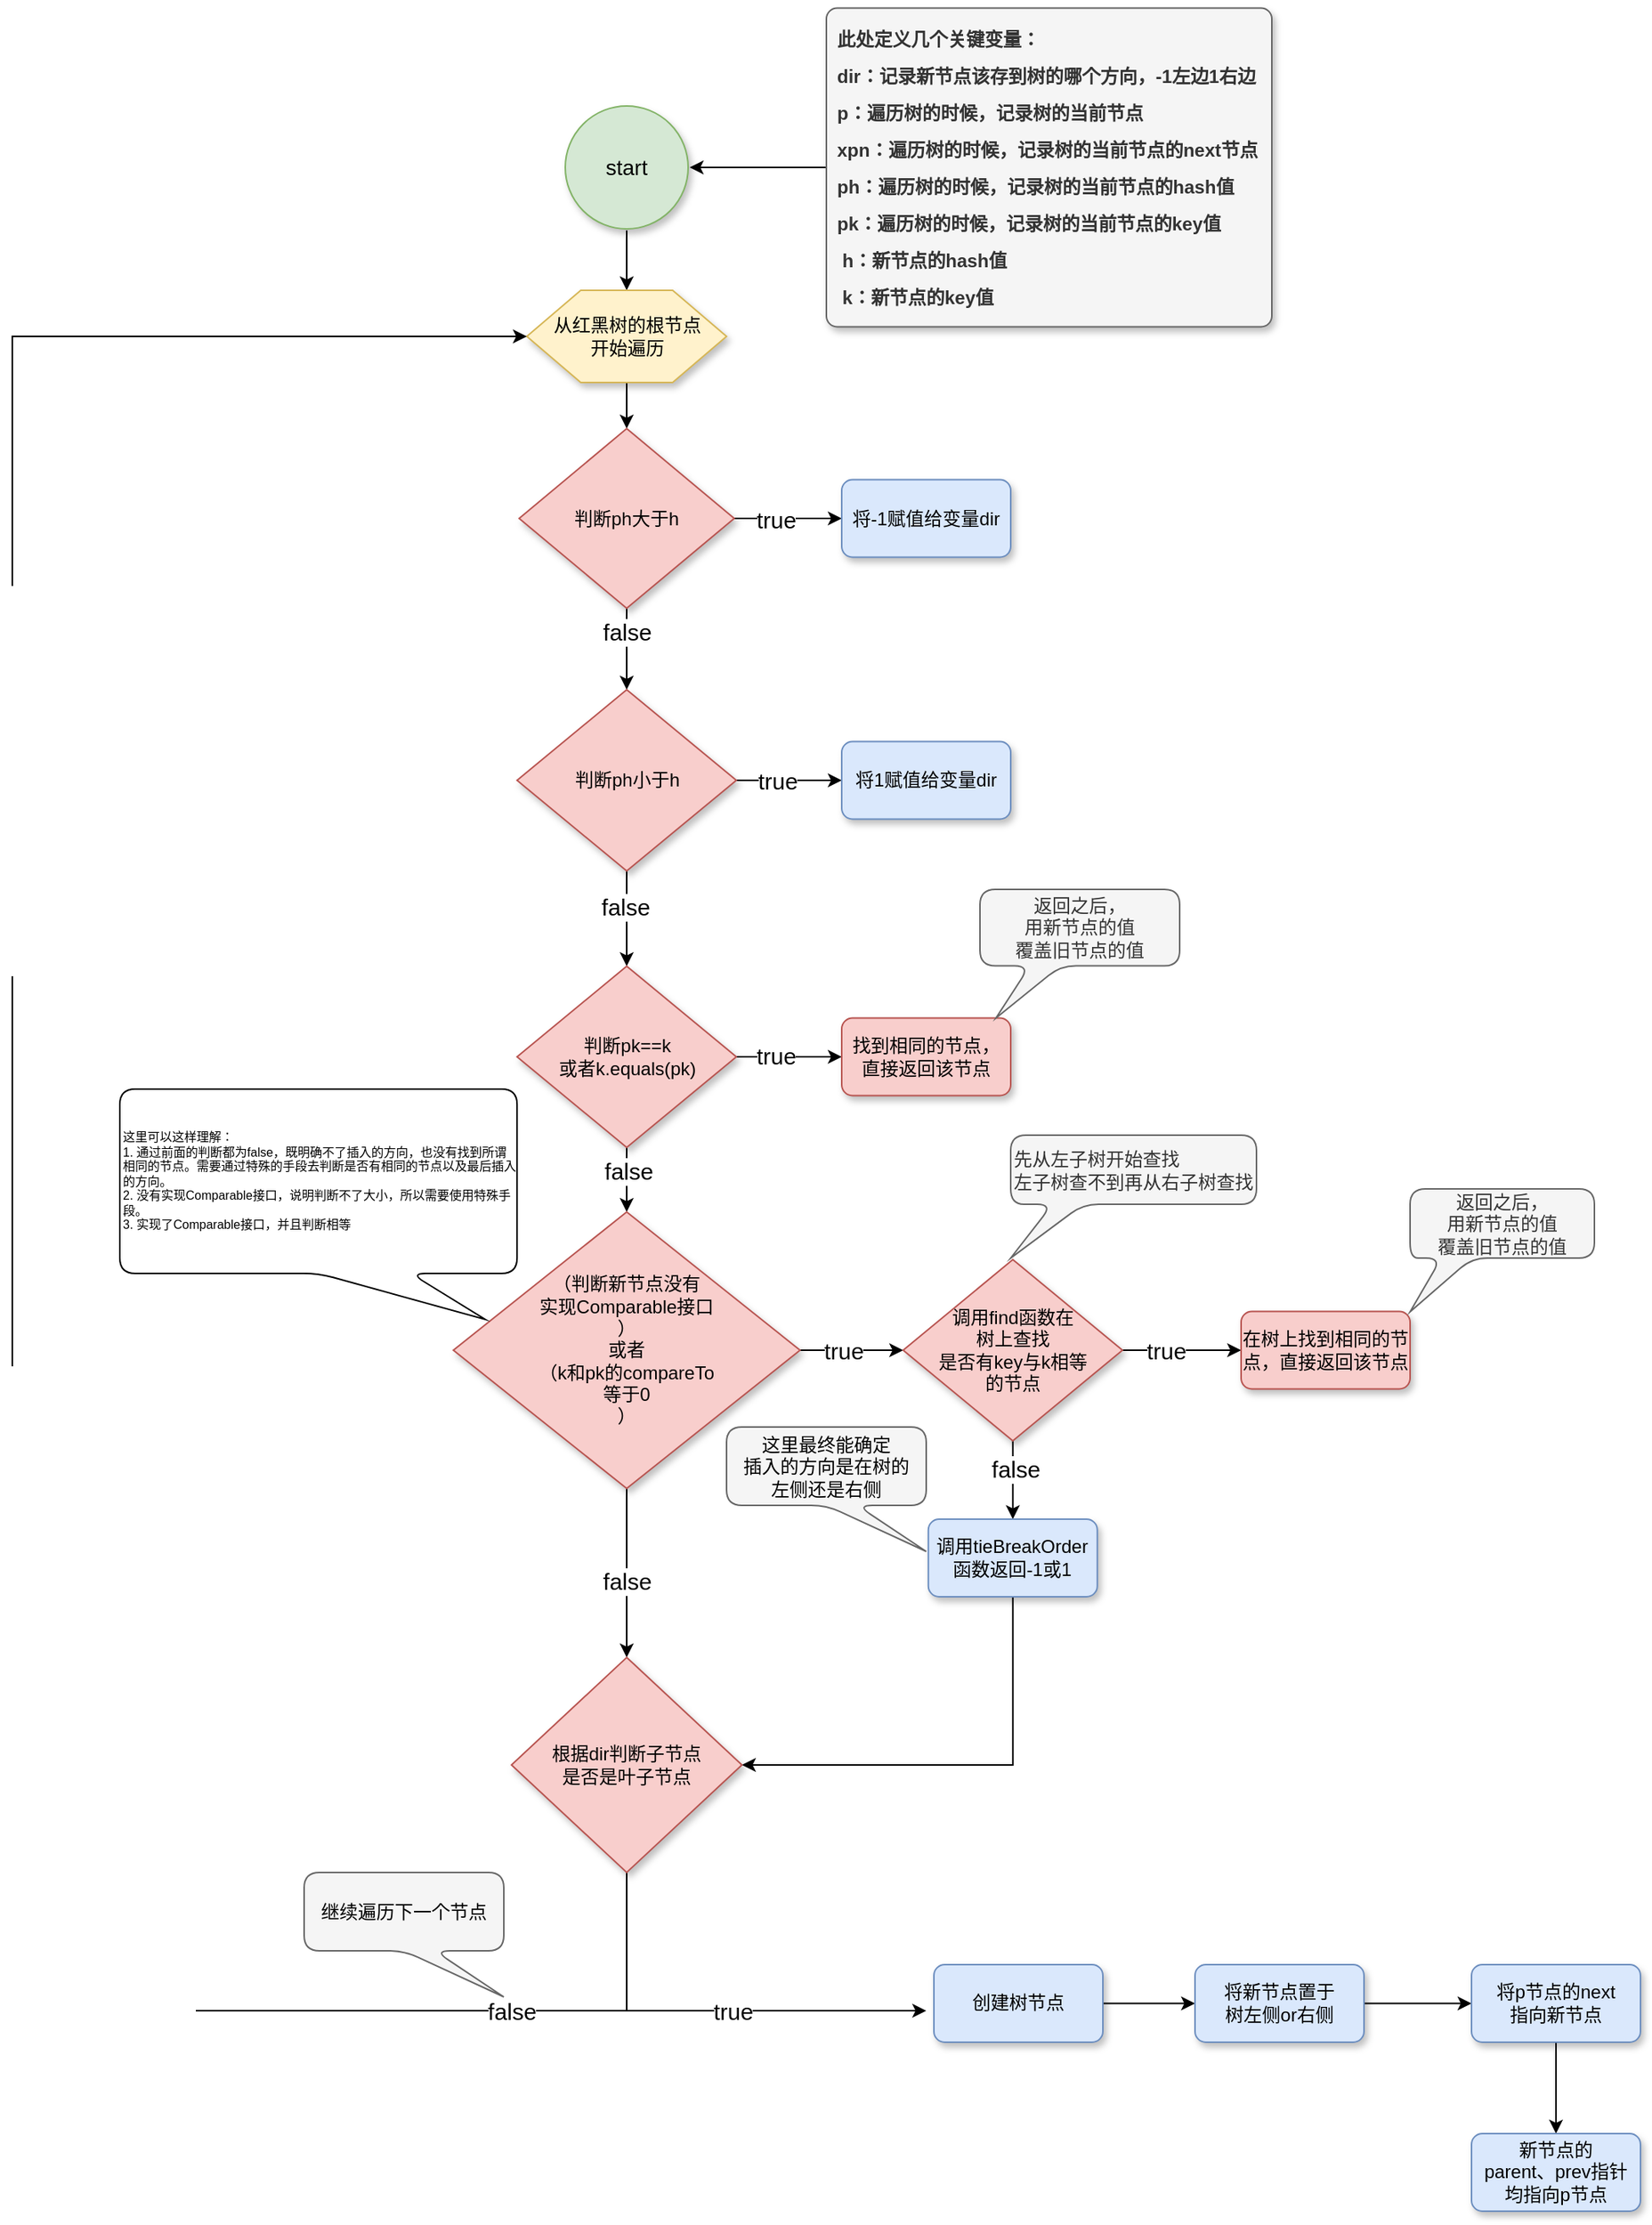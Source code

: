 <mxfile version="18.1.2" type="github" pages="2">
  <diagram id="zdUhX8Ku0VIpOmGv64NR" name="第 1 页">
    <mxGraphModel dx="1422" dy="1162" grid="1" gridSize="10" guides="1" tooltips="1" connect="1" arrows="1" fold="1" page="0" pageScale="1" pageWidth="827" pageHeight="1169" background="#ffffff" math="0" shadow="0">
      <root>
        <mxCell id="0" />
        <mxCell id="1" parent="0" />
        <mxCell id="ToSzjQ9twE04Xiy9Cd_i-1" value="" style="edgeStyle=orthogonalEdgeStyle;rounded=0;orthogonalLoop=1;jettySize=auto;html=1;fontSize=12;fontColor=#000000;strokeColor=#000000;" parent="1" source="ToSzjQ9twE04Xiy9Cd_i-2" target="ToSzjQ9twE04Xiy9Cd_i-4" edge="1">
          <mxGeometry relative="1" as="geometry" />
        </mxCell>
        <mxCell id="ToSzjQ9twE04Xiy9Cd_i-2" value="start" style="strokeWidth=1;html=1;shape=mxgraph.flowchart.start_2;whiteSpace=wrap;labelBorderColor=none;strokeColor=#82b366;perimeterSpacing=1;fillColor=#d5e8d4;shadow=1;fontSize=14;" parent="1" vertex="1">
          <mxGeometry x="400" y="40" width="80" height="80" as="geometry" />
        </mxCell>
        <mxCell id="ToSzjQ9twE04Xiy9Cd_i-3" value="" style="edgeStyle=orthogonalEdgeStyle;rounded=0;orthogonalLoop=1;jettySize=auto;html=1;" parent="1" source="ToSzjQ9twE04Xiy9Cd_i-4" target="ToSzjQ9twE04Xiy9Cd_i-9" edge="1">
          <mxGeometry relative="1" as="geometry" />
        </mxCell>
        <mxCell id="ToSzjQ9twE04Xiy9Cd_i-4" value="从红黑树的根节点&lt;br&gt;开始遍历" style="verticalLabelPosition=middle;verticalAlign=middle;html=1;shape=hexagon;perimeter=hexagonPerimeter2;arcSize=6;size=0.27;shadow=1;labelBorderColor=none;fontSize=12;strokeColor=#d6b656;strokeWidth=1;labelPosition=center;align=center;fillColor=#fff2cc;" parent="1" vertex="1">
          <mxGeometry x="375" y="160" width="130" height="60" as="geometry" />
        </mxCell>
        <mxCell id="ToSzjQ9twE04Xiy9Cd_i-5" value="" style="edgeStyle=orthogonalEdgeStyle;rounded=0;orthogonalLoop=1;jettySize=auto;html=1;" parent="1" source="ToSzjQ9twE04Xiy9Cd_i-9" target="ToSzjQ9twE04Xiy9Cd_i-14" edge="1">
          <mxGeometry relative="1" as="geometry" />
        </mxCell>
        <mxCell id="ToSzjQ9twE04Xiy9Cd_i-6" value="false" style="edgeLabel;html=1;align=center;verticalAlign=middle;resizable=0;points=[];fontSize=15;" parent="ToSzjQ9twE04Xiy9Cd_i-5" vertex="1" connectable="0">
          <mxGeometry x="0.283" y="-2" relative="1" as="geometry">
            <mxPoint x="2" y="-19" as="offset" />
          </mxGeometry>
        </mxCell>
        <mxCell id="ToSzjQ9twE04Xiy9Cd_i-7" value="" style="edgeStyle=orthogonalEdgeStyle;rounded=0;orthogonalLoop=1;jettySize=auto;html=1;" parent="1" source="ToSzjQ9twE04Xiy9Cd_i-9" target="ToSzjQ9twE04Xiy9Cd_i-18" edge="1">
          <mxGeometry relative="1" as="geometry" />
        </mxCell>
        <mxCell id="ToSzjQ9twE04Xiy9Cd_i-8" value="true" style="edgeLabel;html=1;align=center;verticalAlign=middle;resizable=0;points=[];fontSize=15;" parent="ToSzjQ9twE04Xiy9Cd_i-7" vertex="1" connectable="0">
          <mxGeometry x="-0.223" y="1" relative="1" as="geometry">
            <mxPoint y="1" as="offset" />
          </mxGeometry>
        </mxCell>
        <mxCell id="ToSzjQ9twE04Xiy9Cd_i-9" value="判断ph大于h" style="strokeWidth=1;html=1;shape=mxgraph.flowchart.decision;whiteSpace=wrap;fillColor=#f8cecc;strokeColor=#b85450;shadow=1;" parent="1" vertex="1">
          <mxGeometry x="370" y="250" width="140" height="117" as="geometry" />
        </mxCell>
        <mxCell id="ToSzjQ9twE04Xiy9Cd_i-10" value="" style="edgeStyle=orthogonalEdgeStyle;rounded=0;orthogonalLoop=1;jettySize=auto;html=1;" parent="1" source="ToSzjQ9twE04Xiy9Cd_i-14" target="ToSzjQ9twE04Xiy9Cd_i-19" edge="1">
          <mxGeometry relative="1" as="geometry" />
        </mxCell>
        <mxCell id="ToSzjQ9twE04Xiy9Cd_i-11" value="true" style="edgeLabel;html=1;align=center;verticalAlign=middle;resizable=0;points=[];fontSize=15;" parent="ToSzjQ9twE04Xiy9Cd_i-10" vertex="1" connectable="0">
          <mxGeometry x="-0.247" relative="1" as="geometry">
            <mxPoint as="offset" />
          </mxGeometry>
        </mxCell>
        <mxCell id="ToSzjQ9twE04Xiy9Cd_i-12" value="" style="edgeStyle=orthogonalEdgeStyle;rounded=0;orthogonalLoop=1;jettySize=auto;html=1;" parent="1" source="ToSzjQ9twE04Xiy9Cd_i-14" target="ToSzjQ9twE04Xiy9Cd_i-24" edge="1">
          <mxGeometry relative="1" as="geometry" />
        </mxCell>
        <mxCell id="ToSzjQ9twE04Xiy9Cd_i-13" value="false" style="edgeLabel;html=1;align=center;verticalAlign=middle;resizable=0;points=[];fontSize=15;" parent="ToSzjQ9twE04Xiy9Cd_i-12" vertex="1" connectable="0">
          <mxGeometry x="-0.271" y="-1" relative="1" as="geometry">
            <mxPoint as="offset" />
          </mxGeometry>
        </mxCell>
        <mxCell id="ToSzjQ9twE04Xiy9Cd_i-14" value="判断ph小于h" style="strokeWidth=1;html=1;shape=mxgraph.flowchart.decision;whiteSpace=wrap;fillColor=#f8cecc;strokeColor=#b85450;shadow=1;" parent="1" vertex="1">
          <mxGeometry x="368.63" y="420" width="142.75" height="118" as="geometry" />
        </mxCell>
        <mxCell id="ToSzjQ9twE04Xiy9Cd_i-15" value="" style="edgeStyle=orthogonalEdgeStyle;rounded=0;orthogonalLoop=1;jettySize=auto;html=1;fontColor=#E6FFCC;" parent="1" source="ToSzjQ9twE04Xiy9Cd_i-16" target="ToSzjQ9twE04Xiy9Cd_i-2" edge="1">
          <mxGeometry relative="1" as="geometry" />
        </mxCell>
        <mxCell id="ToSzjQ9twE04Xiy9Cd_i-16" value="&lt;b style=&quot;line-height: 2&quot;&gt;&lt;span style=&quot;&quot;&gt; &lt;/span&gt;此处定义几个关键变量：&lt;br&gt;&lt;span style=&quot;&quot;&gt; &lt;/span&gt;dir：记录新节点该存到树的哪个方向，-1左边1右边&lt;br&gt;&lt;span style=&quot;&quot;&gt; p：遍历树的时候，记录树的当前节点&lt;br&gt;&lt;/span&gt;&lt;b style=&quot;line-height: 2;&quot;&gt;xpn：&lt;/b&gt;&lt;b style=&quot;line-height: 2;&quot;&gt;遍历树的时候，记录树的当前节点的next节点&lt;/b&gt;&lt;span style=&quot;&quot;&gt;&lt;br&gt; &lt;/span&gt;ph：遍历树的时候，记录树的当前节点的hash值&lt;br&gt;&lt;span style=&quot;&quot;&gt; &lt;/span&gt;pk：遍历树的时候，记录树的当前节点的key值&lt;br&gt;&amp;nbsp;h：新节点的hash值&lt;br&gt;&amp;nbsp;k：新节点的key值&lt;br&gt;&lt;/b&gt;" style="rounded=1;whiteSpace=wrap;html=1;absoluteArcSize=1;arcSize=14;strokeWidth=1;fillColor=#f5f5f5;strokeColor=#666666;shadow=1;fontColor=#333333;align=left;spacingTop=0;spacingRight=3;spacingLeft=5;" parent="1" vertex="1">
          <mxGeometry x="570" y="-23.75" width="290" height="207.5" as="geometry" />
        </mxCell>
        <mxCell id="ToSzjQ9twE04Xiy9Cd_i-18" value="将-1赋值给变量dir" style="rounded=1;whiteSpace=wrap;html=1;absoluteArcSize=1;arcSize=14;strokeWidth=1;fillColor=#dae8fc;strokeColor=#6c8ebf;shadow=1;" parent="1" vertex="1">
          <mxGeometry x="580" y="283.25" width="110" height="50.5" as="geometry" />
        </mxCell>
        <mxCell id="ToSzjQ9twE04Xiy9Cd_i-19" value="将1赋值给变量dir" style="rounded=1;whiteSpace=wrap;html=1;absoluteArcSize=1;arcSize=14;strokeWidth=1;fillColor=#dae8fc;strokeColor=#6c8ebf;shadow=1;" parent="1" vertex="1">
          <mxGeometry x="580" y="453.75" width="110" height="50.5" as="geometry" />
        </mxCell>
        <mxCell id="ToSzjQ9twE04Xiy9Cd_i-20" value="" style="edgeStyle=orthogonalEdgeStyle;rounded=0;orthogonalLoop=1;jettySize=auto;html=1;" parent="1" source="ToSzjQ9twE04Xiy9Cd_i-24" target="ToSzjQ9twE04Xiy9Cd_i-25" edge="1">
          <mxGeometry relative="1" as="geometry" />
        </mxCell>
        <mxCell id="ToSzjQ9twE04Xiy9Cd_i-21" value="true" style="edgeLabel;html=1;align=center;verticalAlign=middle;resizable=0;points=[];fontSize=15;" parent="ToSzjQ9twE04Xiy9Cd_i-20" vertex="1" connectable="0">
          <mxGeometry x="-0.265" y="1" relative="1" as="geometry">
            <mxPoint as="offset" />
          </mxGeometry>
        </mxCell>
        <mxCell id="ToSzjQ9twE04Xiy9Cd_i-22" value="" style="edgeStyle=orthogonalEdgeStyle;rounded=0;orthogonalLoop=1;jettySize=auto;html=1;" parent="1" source="ToSzjQ9twE04Xiy9Cd_i-24" edge="1">
          <mxGeometry relative="1" as="geometry">
            <mxPoint x="440.005" y="760" as="targetPoint" />
          </mxGeometry>
        </mxCell>
        <mxCell id="ToSzjQ9twE04Xiy9Cd_i-23" value="false" style="edgeLabel;html=1;align=center;verticalAlign=middle;resizable=0;points=[];fontSize=15;" parent="ToSzjQ9twE04Xiy9Cd_i-22" vertex="1" connectable="0">
          <mxGeometry x="-0.314" y="1" relative="1" as="geometry">
            <mxPoint as="offset" />
          </mxGeometry>
        </mxCell>
        <mxCell id="ToSzjQ9twE04Xiy9Cd_i-24" value="判断pk==k&lt;br&gt;或者k.equals(pk)" style="strokeWidth=1;html=1;shape=mxgraph.flowchart.decision;whiteSpace=wrap;fillColor=#f8cecc;strokeColor=#b85450;shadow=1;" parent="1" vertex="1">
          <mxGeometry x="368.63" y="600" width="142.75" height="118" as="geometry" />
        </mxCell>
        <mxCell id="ToSzjQ9twE04Xiy9Cd_i-25" value="找到相同的节点，&lt;br&gt;直接返回该节点" style="rounded=1;whiteSpace=wrap;html=1;absoluteArcSize=1;arcSize=14;strokeWidth=1;fillColor=#f8cecc;strokeColor=#b85450;shadow=1;" parent="1" vertex="1">
          <mxGeometry x="580" y="633.75" width="110" height="50.5" as="geometry" />
        </mxCell>
        <mxCell id="ToSzjQ9twE04Xiy9Cd_i-26" value="" style="edgeStyle=orthogonalEdgeStyle;rounded=0;orthogonalLoop=1;jettySize=auto;html=1;" parent="1" source="ToSzjQ9twE04Xiy9Cd_i-28" edge="1">
          <mxGeometry relative="1" as="geometry">
            <mxPoint x="620" y="850.034" as="targetPoint" />
          </mxGeometry>
        </mxCell>
        <mxCell id="ToSzjQ9twE04Xiy9Cd_i-27" value="true" style="edgeLabel;html=1;align=center;verticalAlign=middle;resizable=0;points=[];fontSize=15;" parent="ToSzjQ9twE04Xiy9Cd_i-26" vertex="1" connectable="0">
          <mxGeometry x="-0.31" y="-1" relative="1" as="geometry">
            <mxPoint x="4" y="-1" as="offset" />
          </mxGeometry>
        </mxCell>
        <mxCell id="ToSzjQ9twE04Xiy9Cd_i-42" style="edgeStyle=orthogonalEdgeStyle;rounded=0;orthogonalLoop=1;jettySize=auto;html=1;exitX=0.5;exitY=1;exitDx=0;exitDy=0;exitPerimeter=0;entryX=0.5;entryY=0;entryDx=0;entryDy=0;entryPerimeter=0;" parent="1" source="ToSzjQ9twE04Xiy9Cd_i-28" target="ToSzjQ9twE04Xiy9Cd_i-41" edge="1">
          <mxGeometry relative="1" as="geometry" />
        </mxCell>
        <mxCell id="ToSzjQ9twE04Xiy9Cd_i-28" value="（判断新节点没有&lt;br&gt;实现Comparable接口&lt;br&gt;）&lt;br&gt;或者&lt;br&gt;（k和pk的compareTo&lt;br&gt;等于0&lt;br&gt;）" style="strokeWidth=1;html=1;shape=mxgraph.flowchart.decision;whiteSpace=wrap;fillColor=#f8cecc;strokeColor=#b85450;shadow=1;" parent="1" vertex="1">
          <mxGeometry x="327.16" y="760" width="225.68" height="180" as="geometry" />
        </mxCell>
        <mxCell id="ToSzjQ9twE04Xiy9Cd_i-29" value="" style="edgeStyle=orthogonalEdgeStyle;rounded=0;orthogonalLoop=1;jettySize=auto;html=1;" parent="1" source="ToSzjQ9twE04Xiy9Cd_i-33" target="ToSzjQ9twE04Xiy9Cd_i-34" edge="1">
          <mxGeometry relative="1" as="geometry">
            <Array as="points">
              <mxPoint x="790" y="850" />
              <mxPoint x="790" y="850" />
            </Array>
          </mxGeometry>
        </mxCell>
        <mxCell id="ToSzjQ9twE04Xiy9Cd_i-30" value="&lt;font style=&quot;font-size: 15px;&quot;&gt;true&lt;/font&gt;" style="edgeLabel;html=1;align=center;verticalAlign=middle;resizable=0;points=[];" parent="ToSzjQ9twE04Xiy9Cd_i-29" vertex="1" connectable="0">
          <mxGeometry x="-0.289" y="1" relative="1" as="geometry">
            <mxPoint y="1" as="offset" />
          </mxGeometry>
        </mxCell>
        <mxCell id="ToSzjQ9twE04Xiy9Cd_i-31" value="" style="edgeStyle=orthogonalEdgeStyle;rounded=0;orthogonalLoop=1;jettySize=auto;html=1;" parent="1" source="ToSzjQ9twE04Xiy9Cd_i-33" target="ToSzjQ9twE04Xiy9Cd_i-35" edge="1">
          <mxGeometry relative="1" as="geometry" />
        </mxCell>
        <mxCell id="ToSzjQ9twE04Xiy9Cd_i-32" value="&lt;font style=&quot;font-size: 15px;&quot;&gt;false&lt;/font&gt;" style="edgeLabel;html=1;align=center;verticalAlign=middle;resizable=0;points=[];" parent="ToSzjQ9twE04Xiy9Cd_i-31" vertex="1" connectable="0">
          <mxGeometry x="-0.319" y="1" relative="1" as="geometry">
            <mxPoint as="offset" />
          </mxGeometry>
        </mxCell>
        <mxCell id="ToSzjQ9twE04Xiy9Cd_i-33" value="调用find函数在&lt;br&gt;树上查找&lt;br&gt;是否有key与k相等&lt;br&gt;的节点" style="strokeWidth=1;html=1;shape=mxgraph.flowchart.decision;whiteSpace=wrap;fillColor=#f8cecc;strokeColor=#b85450;shadow=1;" parent="1" vertex="1">
          <mxGeometry x="620" y="791" width="142.75" height="118" as="geometry" />
        </mxCell>
        <mxCell id="ToSzjQ9twE04Xiy9Cd_i-34" value="在树上找到相同的节点，直接返回该节点" style="rounded=1;whiteSpace=wrap;html=1;absoluteArcSize=1;arcSize=14;strokeWidth=1;fillColor=#f8cecc;strokeColor=#b85450;shadow=1;" parent="1" vertex="1">
          <mxGeometry x="840" y="824.75" width="110" height="50.5" as="geometry" />
        </mxCell>
        <mxCell id="ToSzjQ9twE04Xiy9Cd_i-43" style="edgeStyle=orthogonalEdgeStyle;rounded=0;orthogonalLoop=1;jettySize=auto;html=1;exitX=0.5;exitY=1;exitDx=0;exitDy=0;entryX=1;entryY=0.5;entryDx=0;entryDy=0;entryPerimeter=0;" parent="1" source="ToSzjQ9twE04Xiy9Cd_i-35" target="ToSzjQ9twE04Xiy9Cd_i-41" edge="1">
          <mxGeometry relative="1" as="geometry" />
        </mxCell>
        <mxCell id="ToSzjQ9twE04Xiy9Cd_i-35" value="调用tieBreakOrder函数返回-1或1" style="rounded=1;whiteSpace=wrap;html=1;absoluteArcSize=1;arcSize=14;strokeWidth=1;fillColor=#dae8fc;strokeColor=#6c8ebf;shadow=1;" parent="1" vertex="1">
          <mxGeometry x="636.38" y="960" width="110" height="50.5" as="geometry" />
        </mxCell>
        <mxCell id="ToSzjQ9twE04Xiy9Cd_i-36" value="&lt;span style=&quot;color: rgb(0, 0, 0);&quot;&gt;这里最终能确定&lt;/span&gt;&lt;br style=&quot;color: rgb(0, 0, 0);&quot;&gt;&lt;span style=&quot;color: rgb(0, 0, 0);&quot;&gt;插入的方向是在树的&lt;/span&gt;&lt;br style=&quot;color: rgb(0, 0, 0);&quot;&gt;&lt;span style=&quot;color: rgb(0, 0, 0);&quot;&gt;左侧还是右侧&lt;/span&gt;" style="shape=callout;whiteSpace=wrap;html=1;perimeter=calloutPerimeter;position2=1;fillColor=#f5f5f5;fontColor=#333333;strokeColor=#666666;rounded=1;" parent="1" vertex="1">
          <mxGeometry x="505" y="900" width="130" height="81" as="geometry" />
        </mxCell>
        <mxCell id="ToSzjQ9twE04Xiy9Cd_i-37" value="&lt;span style=&quot;&quot;&gt;返回之后，&lt;/span&gt;&lt;br style=&quot;&quot;&gt;&lt;span style=&quot;&quot;&gt;用新节点的值&lt;/span&gt;&lt;br style=&quot;&quot;&gt;&lt;span style=&quot;&quot;&gt;覆盖旧节点的值&lt;/span&gt;" style="shape=callout;whiteSpace=wrap;html=1;perimeter=calloutPerimeter;position2=0.08;fillColor=#f5f5f5;fontColor=#333333;strokeColor=#666666;size=34;position=0.25;rounded=1;" parent="1" vertex="1">
          <mxGeometry x="670" y="550" width="130" height="83.75" as="geometry" />
        </mxCell>
        <mxCell id="ToSzjQ9twE04Xiy9Cd_i-38" value="&lt;span style=&quot;&quot;&gt;返回之后，&lt;/span&gt;&lt;br style=&quot;&quot;&gt;&lt;span style=&quot;&quot;&gt;用新节点的值&lt;/span&gt;&lt;br style=&quot;&quot;&gt;&lt;span style=&quot;&quot;&gt;覆盖旧节点的值&lt;/span&gt;" style="shape=callout;whiteSpace=wrap;html=1;perimeter=calloutPerimeter;size=35;position=0.17;position2=0;fillColor=#f5f5f5;fontColor=#333333;strokeColor=#666666;rounded=1;" parent="1" vertex="1">
          <mxGeometry x="950" y="745" width="120" height="80" as="geometry" />
        </mxCell>
        <mxCell id="ToSzjQ9twE04Xiy9Cd_i-39" value="这里可以这样理解：&lt;br&gt;1. 通过前面的判断都为false，既明确不了插入的方向，也没有找到所谓相同的节点。需要通过特殊的手段去判断是否有相同的节点以及最后插入的方向。&lt;br&gt;2.&amp;nbsp;没有实现Comparable接口，说明判断不了大小，所以需要使用特殊手段。&lt;br&gt;3.&amp;nbsp;实现了Comparable接口，并且判断相等&lt;br&gt;" style="shape=callout;whiteSpace=wrap;perimeter=calloutPerimeter;rounded=1;position2=0.92;base=60;fontSize=8;align=left;html=1;" parent="1" vertex="1">
          <mxGeometry x="110" y="680" width="258.63" height="150" as="geometry" />
        </mxCell>
        <mxCell id="ToSzjQ9twE04Xiy9Cd_i-40" value="先从左子树开始查找&lt;br&gt;左子树查不到再从右子树查找" style="shape=callout;whiteSpace=wrap;html=1;perimeter=calloutPerimeter;size=35;position=0.17;position2=0;fillColor=#f5f5f5;fontColor=#333333;strokeColor=#666666;rounded=1;align=left;" parent="1" vertex="1">
          <mxGeometry x="690" y="710" width="160" height="80" as="geometry" />
        </mxCell>
        <mxCell id="ToSzjQ9twE04Xiy9Cd_i-47" style="edgeStyle=orthogonalEdgeStyle;rounded=0;orthogonalLoop=1;jettySize=auto;html=1;exitX=0.5;exitY=1;exitDx=0;exitDy=0;exitPerimeter=0;entryX=0;entryY=0.5;entryDx=0;entryDy=0;" parent="1" source="ToSzjQ9twE04Xiy9Cd_i-41" target="ToSzjQ9twE04Xiy9Cd_i-4" edge="1">
          <mxGeometry relative="1" as="geometry">
            <Array as="points">
              <mxPoint x="440" y="1280" />
              <mxPoint x="40" y="1280" />
              <mxPoint x="40" y="190" />
            </Array>
          </mxGeometry>
        </mxCell>
        <mxCell id="ToSzjQ9twE04Xiy9Cd_i-48" value="&lt;font style=&quot;font-size: 15px;&quot;&gt;false&lt;/font&gt;" style="edgeLabel;html=1;align=center;verticalAlign=middle;resizable=0;points=[];" parent="ToSzjQ9twE04Xiy9Cd_i-47" vertex="1" connectable="0">
          <mxGeometry x="-0.89" y="-4" relative="1" as="geometry">
            <mxPoint x="-60" y="4" as="offset" />
          </mxGeometry>
        </mxCell>
        <mxCell id="ToSzjQ9twE04Xiy9Cd_i-52" style="edgeStyle=orthogonalEdgeStyle;rounded=0;orthogonalLoop=1;jettySize=auto;html=1;exitX=0.5;exitY=1;exitDx=0;exitDy=0;exitPerimeter=0;" parent="1" source="ToSzjQ9twE04Xiy9Cd_i-41" edge="1">
          <mxGeometry relative="1" as="geometry">
            <mxPoint x="635" y="1280" as="targetPoint" />
            <Array as="points">
              <mxPoint x="440" y="1280" />
              <mxPoint x="600" y="1280" />
            </Array>
          </mxGeometry>
        </mxCell>
        <mxCell id="ToSzjQ9twE04Xiy9Cd_i-54" value="&lt;font style=&quot;font-size: 15px;&quot;&gt;true&lt;/font&gt;" style="edgeLabel;html=1;align=center;verticalAlign=middle;resizable=0;points=[];" parent="ToSzjQ9twE04Xiy9Cd_i-52" vertex="1" connectable="0">
          <mxGeometry x="0.054" y="-3" relative="1" as="geometry">
            <mxPoint x="9" y="-3" as="offset" />
          </mxGeometry>
        </mxCell>
        <mxCell id="ToSzjQ9twE04Xiy9Cd_i-41" value="根据dir判断子节点&lt;br&gt;是否是叶子节点" style="strokeWidth=1;html=1;shape=mxgraph.flowchart.decision;whiteSpace=wrap;fillColor=#f8cecc;strokeColor=#b85450;shadow=1;" parent="1" vertex="1">
          <mxGeometry x="365" y="1050" width="150.01" height="140" as="geometry" />
        </mxCell>
        <mxCell id="ToSzjQ9twE04Xiy9Cd_i-49" value="&lt;font color=&quot;#000000&quot;&gt;继续遍历下一个节点&lt;/font&gt;" style="shape=callout;whiteSpace=wrap;html=1;perimeter=calloutPerimeter;position2=1;fillColor=#f5f5f5;fontColor=#333333;strokeColor=#666666;rounded=1;" parent="1" vertex="1">
          <mxGeometry x="230" y="1190" width="130" height="81" as="geometry" />
        </mxCell>
        <mxCell id="ToSzjQ9twE04Xiy9Cd_i-63" value="" style="edgeStyle=orthogonalEdgeStyle;rounded=0;orthogonalLoop=1;jettySize=auto;html=1;fontSize=15;" parent="1" source="ToSzjQ9twE04Xiy9Cd_i-53" target="ToSzjQ9twE04Xiy9Cd_i-62" edge="1">
          <mxGeometry relative="1" as="geometry" />
        </mxCell>
        <mxCell id="ToSzjQ9twE04Xiy9Cd_i-53" value="创建树节点" style="rounded=1;whiteSpace=wrap;html=1;absoluteArcSize=1;arcSize=14;strokeWidth=1;fillColor=#dae8fc;strokeColor=#6c8ebf;shadow=1;" parent="1" vertex="1">
          <mxGeometry x="640" y="1250" width="110" height="50.5" as="geometry" />
        </mxCell>
        <mxCell id="ToSzjQ9twE04Xiy9Cd_i-55" value="&lt;font style=&quot;font-size: 15px;&quot;&gt;false&lt;/font&gt;" style="edgeLabel;html=1;align=center;verticalAlign=middle;resizable=0;points=[];" parent="1" vertex="1" connectable="0">
          <mxGeometry x="440.009" y="1000" as="geometry" />
        </mxCell>
        <mxCell id="ToSzjQ9twE04Xiy9Cd_i-65" value="" style="edgeStyle=orthogonalEdgeStyle;rounded=0;orthogonalLoop=1;jettySize=auto;html=1;fontSize=15;" parent="1" source="ToSzjQ9twE04Xiy9Cd_i-62" target="ToSzjQ9twE04Xiy9Cd_i-64" edge="1">
          <mxGeometry relative="1" as="geometry" />
        </mxCell>
        <mxCell id="ToSzjQ9twE04Xiy9Cd_i-62" value="将新节点置于&lt;br&gt;树左侧or右侧" style="rounded=1;whiteSpace=wrap;html=1;absoluteArcSize=1;arcSize=14;strokeWidth=1;fillColor=#dae8fc;strokeColor=#6c8ebf;shadow=1;" parent="1" vertex="1">
          <mxGeometry x="810" y="1250" width="110" height="50.5" as="geometry" />
        </mxCell>
        <mxCell id="ToSzjQ9twE04Xiy9Cd_i-67" value="" style="edgeStyle=orthogonalEdgeStyle;rounded=0;orthogonalLoop=1;jettySize=auto;html=1;fontSize=15;" parent="1" source="ToSzjQ9twE04Xiy9Cd_i-64" target="ToSzjQ9twE04Xiy9Cd_i-66" edge="1">
          <mxGeometry relative="1" as="geometry" />
        </mxCell>
        <mxCell id="ToSzjQ9twE04Xiy9Cd_i-64" value="将p节点的next&lt;br&gt;指向新节点" style="rounded=1;whiteSpace=wrap;html=1;absoluteArcSize=1;arcSize=14;strokeWidth=1;fillColor=#dae8fc;strokeColor=#6c8ebf;shadow=1;" parent="1" vertex="1">
          <mxGeometry x="990" y="1250" width="110" height="50.5" as="geometry" />
        </mxCell>
        <mxCell id="ToSzjQ9twE04Xiy9Cd_i-66" value="新节点的&lt;br&gt;parent、prev指针&lt;br&gt;均指向p节点" style="rounded=1;whiteSpace=wrap;html=1;absoluteArcSize=1;arcSize=14;strokeWidth=1;fillColor=#dae8fc;strokeColor=#6c8ebf;shadow=1;" parent="1" vertex="1">
          <mxGeometry x="990" y="1360" width="110" height="50.5" as="geometry" />
        </mxCell>
      </root>
    </mxGraphModel>
  </diagram>
  <diagram id="8IX0xICDOeVCng08NkD_" name="第 2 页">
    <mxGraphModel dx="1422" dy="1162" grid="1" gridSize="10" guides="1" tooltips="1" connect="1" arrows="1" fold="1" page="0" pageScale="1" pageWidth="827" pageHeight="1169" math="0" shadow="0">
      <root>
        <mxCell id="0" />
        <mxCell id="1" parent="0" />
        <mxCell id="V16MB8dDkld8faZFpFHW-2" value="" style="edgeStyle=orthogonalEdgeStyle;rounded=0;orthogonalLoop=1;jettySize=auto;html=1;" edge="1" parent="1" source="8QUyuR0opw-kdZgjMK2--1">
          <mxGeometry relative="1" as="geometry">
            <mxPoint x="505" y="200" as="targetPoint" />
          </mxGeometry>
        </mxCell>
        <mxCell id="8QUyuR0opw-kdZgjMK2--1" value="遍历双向链表" style="verticalLabelPosition=middle;verticalAlign=middle;html=1;shape=hexagon;perimeter=hexagonPerimeter2;arcSize=6;size=0.27;shadow=1;labelBorderColor=none;fontSize=12;strokeColor=#d6b656;strokeWidth=1;labelPosition=center;align=center;fillColor=#fff2cc;" vertex="1" parent="1">
          <mxGeometry x="440" y="80" width="130" height="60" as="geometry" />
        </mxCell>
        <mxCell id="AUt5_7fp4ncVTTA5tlyv-1" value="start" style="strokeWidth=1;html=1;shape=mxgraph.flowchart.start_2;whiteSpace=wrap;labelBorderColor=none;strokeColor=#82b366;perimeterSpacing=1;fillColor=#d5e8d4;shadow=1;fontSize=14;" vertex="1" parent="1">
          <mxGeometry x="465" y="-70" width="80" height="80" as="geometry" />
        </mxCell>
        <mxCell id="AUt5_7fp4ncVTTA5tlyv-4" value="" style="edgeStyle=orthogonalEdgeStyle;rounded=0;orthogonalLoop=1;jettySize=auto;html=1;" edge="1" parent="1" target="8QUyuR0opw-kdZgjMK2--1">
          <mxGeometry relative="1" as="geometry">
            <mxPoint x="505" y="10" as="sourcePoint" />
          </mxGeometry>
        </mxCell>
        <mxCell id="s_JHCzR4iVOTsm7spZ2R-1" value="" style="edgeStyle=orthogonalEdgeStyle;rounded=0;orthogonalLoop=1;jettySize=auto;html=1;" edge="1" parent="1" source="l4fTg1E8nHqioUrn_UJD-1" target="l4fTg1E8nHqioUrn_UJD-2">
          <mxGeometry relative="1" as="geometry">
            <Array as="points">
              <mxPoint x="600" y="259" />
              <mxPoint x="600" y="259" />
            </Array>
          </mxGeometry>
        </mxCell>
        <mxCell id="XfUMqNSp-pS8bQQtBo7P-3" value="" style="edgeStyle=orthogonalEdgeStyle;rounded=0;orthogonalLoop=1;jettySize=auto;html=1;" edge="1" parent="1" source="l4fTg1E8nHqioUrn_UJD-1" target="XfUMqNSp-pS8bQQtBo7P-2">
          <mxGeometry relative="1" as="geometry" />
        </mxCell>
        <mxCell id="l4fTg1E8nHqioUrn_UJD-1" value="红黑树的&lt;br&gt;root节点为空？" style="strokeWidth=1;html=1;shape=mxgraph.flowchart.decision;whiteSpace=wrap;fillColor=#f8cecc;strokeColor=#b85450;shadow=1;" vertex="1" parent="1">
          <mxGeometry x="435" y="200" width="140" height="117" as="geometry" />
        </mxCell>
        <mxCell id="XfUMqNSp-pS8bQQtBo7P-7" style="edgeStyle=orthogonalEdgeStyle;rounded=0;orthogonalLoop=1;jettySize=auto;html=1;exitX=1;exitY=0.5;exitDx=0;exitDy=0;entryX=1;entryY=0.5;entryDx=0;entryDy=0;" edge="1" parent="1" source="l4fTg1E8nHqioUrn_UJD-2" target="8QUyuR0opw-kdZgjMK2--1">
          <mxGeometry relative="1" as="geometry">
            <Array as="points">
              <mxPoint x="880" y="259" />
              <mxPoint x="880" y="110" />
            </Array>
          </mxGeometry>
        </mxCell>
        <mxCell id="l4fTg1E8nHqioUrn_UJD-2" value="初始化root节点" style="rounded=1;whiteSpace=wrap;html=1;absoluteArcSize=1;arcSize=14;strokeWidth=1;fillColor=#dae8fc;strokeColor=#6c8ebf;shadow=1;" vertex="1" parent="1">
          <mxGeometry x="650" y="233.5" width="110" height="50" as="geometry" />
        </mxCell>
        <mxCell id="LF_rM7iiAP3z61eL3DeO-1" value="&lt;b style=&quot;line-height: 2&quot;&gt;&lt;span style=&quot;&quot;&gt; &lt;/span&gt;此处定义几个关键变量：&lt;br&gt;X：遍历双链表时用来表示当前节点&lt;br&gt;P：遍历红黑树时用来表示当前节点&lt;br&gt;dir：用来记录双链表的节点应该插到红黑树的什么方向，-1左边 1右边&lt;br&gt;&lt;/b&gt;" style="rounded=1;whiteSpace=wrap;html=1;absoluteArcSize=1;arcSize=14;strokeWidth=1;fillColor=#f5f5f5;strokeColor=#666666;shadow=1;fontColor=#333333;align=left;spacingTop=0;spacingRight=3;spacingLeft=5;" vertex="1" parent="1">
          <mxGeometry x="640" y="-200" width="210" height="150" as="geometry" />
        </mxCell>
        <mxCell id="vfVzHcRrd4xRn05cb-74-1" value="true" style="edgeLabel;html=1;align=center;verticalAlign=middle;resizable=0;points=[];fontSize=15;" vertex="1" connectable="0" parent="1">
          <mxGeometry x="528" y="296" as="geometry">
            <mxPoint x="75" y="-39" as="offset" />
          </mxGeometry>
        </mxCell>
        <mxCell id="XfUMqNSp-pS8bQQtBo7P-1" value="① root为黑色&lt;br&gt;②&amp;nbsp;父节点为空" style="shape=callout;whiteSpace=wrap;html=1;perimeter=calloutPerimeter;position2=0.08;fillColor=#f5f5f5;fontColor=#333333;strokeColor=#666666;size=34;position=0.25;rounded=1;" vertex="1" parent="1">
          <mxGeometry x="710" y="149.75" width="130" height="83.75" as="geometry" />
        </mxCell>
        <mxCell id="XfUMqNSp-pS8bQQtBo7P-9" value="" style="edgeStyle=orthogonalEdgeStyle;rounded=0;orthogonalLoop=1;jettySize=auto;html=1;" edge="1" parent="1" source="XfUMqNSp-pS8bQQtBo7P-2" target="XfUMqNSp-pS8bQQtBo7P-8">
          <mxGeometry relative="1" as="geometry" />
        </mxCell>
        <mxCell id="XfUMqNSp-pS8bQQtBo7P-2" value="从root节点开始遍历&lt;br&gt;红黑树" style="verticalLabelPosition=middle;verticalAlign=middle;html=1;shape=hexagon;perimeter=hexagonPerimeter2;arcSize=6;size=0.27;shadow=1;labelBorderColor=none;fontSize=12;strokeColor=#d6b656;strokeWidth=1;labelPosition=center;align=center;fillColor=#fff2cc;" vertex="1" parent="1">
          <mxGeometry x="435" y="398" width="140" height="60" as="geometry" />
        </mxCell>
        <mxCell id="XfUMqNSp-pS8bQQtBo7P-4" value="false" style="edgeLabel;html=1;align=center;verticalAlign=middle;resizable=0;points=[];fontSize=15;" vertex="1" connectable="0" parent="1">
          <mxGeometry x="430" y="398" as="geometry">
            <mxPoint x="75" y="-39" as="offset" />
          </mxGeometry>
        </mxCell>
        <mxCell id="XfUMqNSp-pS8bQQtBo7P-5" value="为了定位&lt;b&gt;X&lt;/b&gt;节点&lt;br&gt;应插到红黑树的什么位置" style="shape=callout;whiteSpace=wrap;html=1;perimeter=calloutPerimeter;position2=0.92;fillColor=#f5f5f5;fontColor=#333333;strokeColor=#666666;size=34;position=0.46;rounded=1;base=40;" vertex="1" parent="1">
          <mxGeometry x="320" y="330" width="140" height="83.75" as="geometry" />
        </mxCell>
        <mxCell id="_92k-g-UB1QdcxpgBvdA-2" value="" style="edgeStyle=orthogonalEdgeStyle;rounded=0;orthogonalLoop=1;jettySize=auto;html=1;" edge="1" parent="1" source="XfUMqNSp-pS8bQQtBo7P-8" target="_92k-g-UB1QdcxpgBvdA-1">
          <mxGeometry relative="1" as="geometry" />
        </mxCell>
        <mxCell id="XfUMqNSp-pS8bQQtBo7P-8" value="&lt;b&gt;P&lt;/b&gt;的hash大于&lt;br&gt;&lt;b&gt;X&lt;/b&gt;的hash" style="strokeWidth=1;html=1;shape=mxgraph.flowchart.decision;whiteSpace=wrap;fillColor=#f8cecc;strokeColor=#b85450;shadow=1;" vertex="1" parent="1">
          <mxGeometry x="435" y="520" width="140" height="117" as="geometry" />
        </mxCell>
        <mxCell id="_92k-g-UB1QdcxpgBvdA-1" value="将-1赋值给变量dir" style="rounded=1;whiteSpace=wrap;html=1;absoluteArcSize=1;arcSize=14;strokeWidth=1;fillColor=#dae8fc;strokeColor=#6c8ebf;shadow=1;" vertex="1" parent="1">
          <mxGeometry x="640" y="553.25" width="110" height="50.5" as="geometry" />
        </mxCell>
      </root>
    </mxGraphModel>
  </diagram>
</mxfile>
